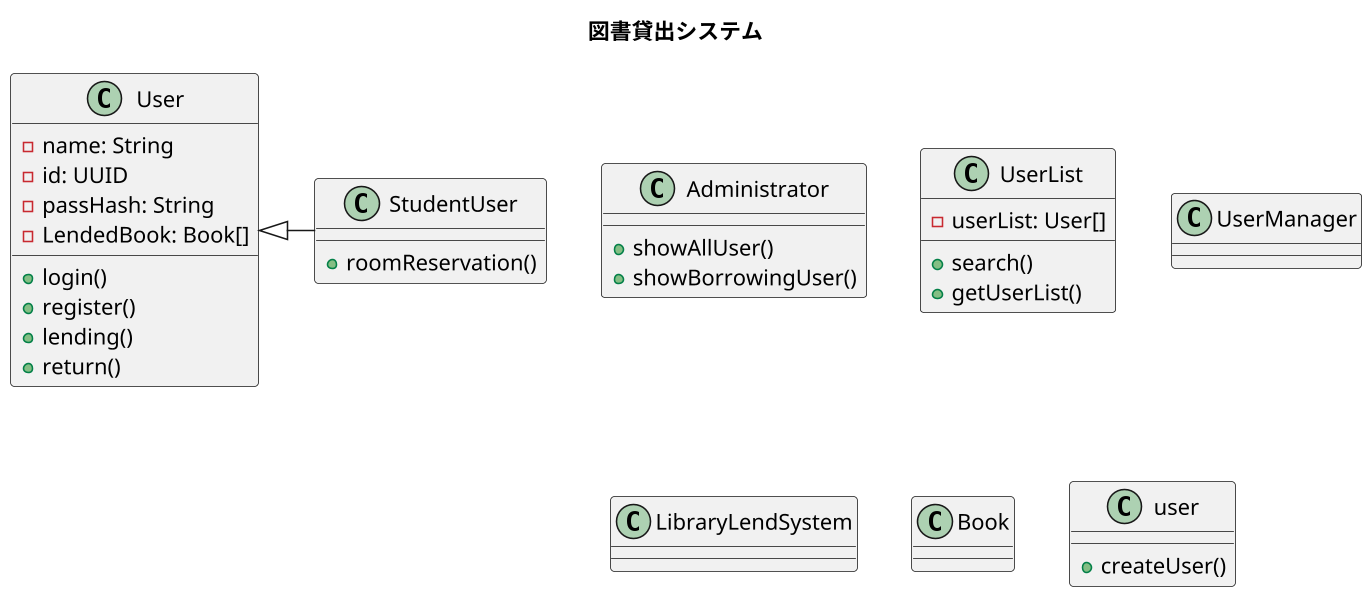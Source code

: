 @startuml 図書貸出システム

title 図書貸出システム
skinparam dpi 150

class User
class StudentUser
class Administrator

class UserList
class UserManager
class LibraryLendSystem
class Book

User <|- StudentUser

User : -name: String
User : -id: UUID
User : -passHash: String
User : -LendedBook: Book[]
User : +login()
User : +register()
User : +lending()
User : +return()
user : +createUser()

StudentUser : +roomReservation()

Administrator : +showAllUser()
Administrator : +showBorrowingUser()

UserList : -userList: User[]
UserList : +search()
UserList : +getUserList()



@enduml